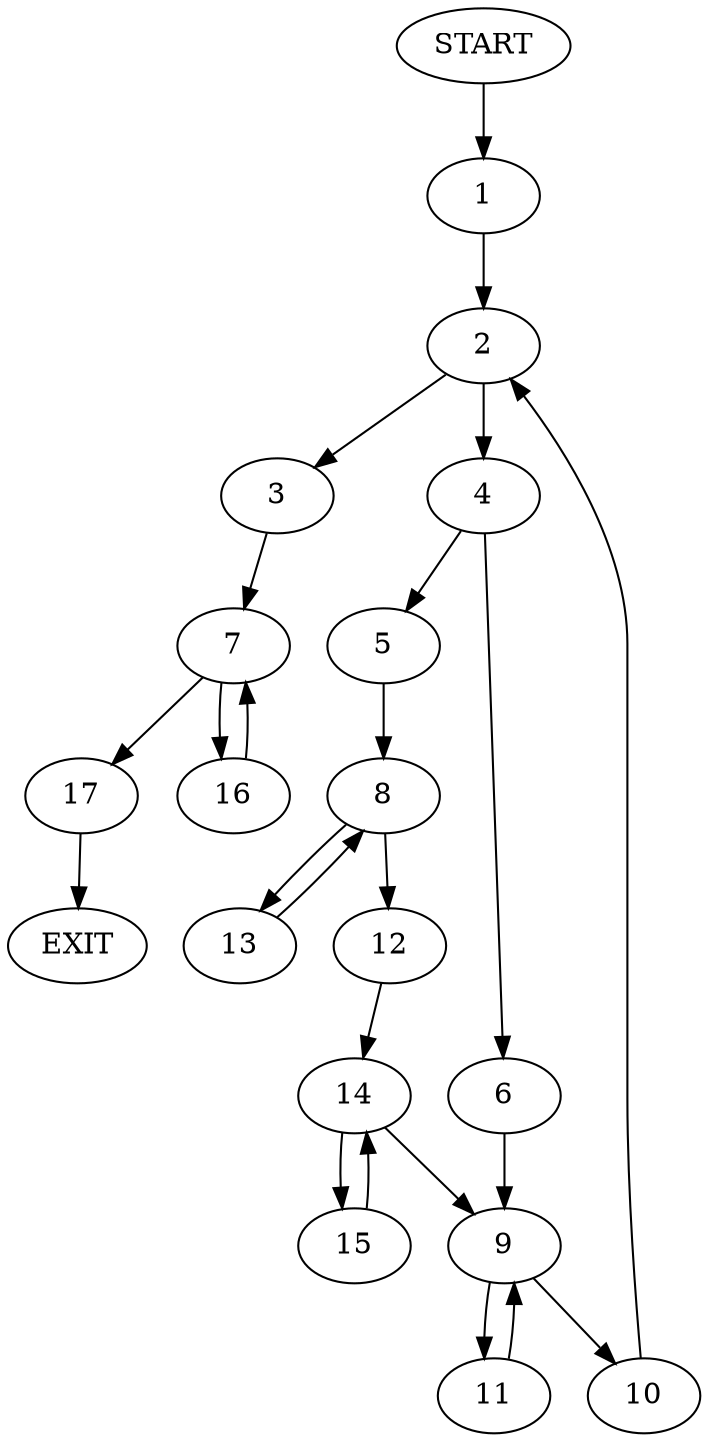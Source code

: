 digraph {
0 [label="START"]
18 [label="EXIT"]
0 -> 1
1 -> 2
2 -> 3
2 -> 4
4 -> 5
4 -> 6
3 -> 7
5 -> 8
6 -> 9
9 -> 10
9 -> 11
8 -> 12
8 -> 13
12 -> 14
13 -> 8
14 -> 9
14 -> 15
15 -> 14
11 -> 9
10 -> 2
7 -> 16
7 -> 17
17 -> 18
16 -> 7
}
